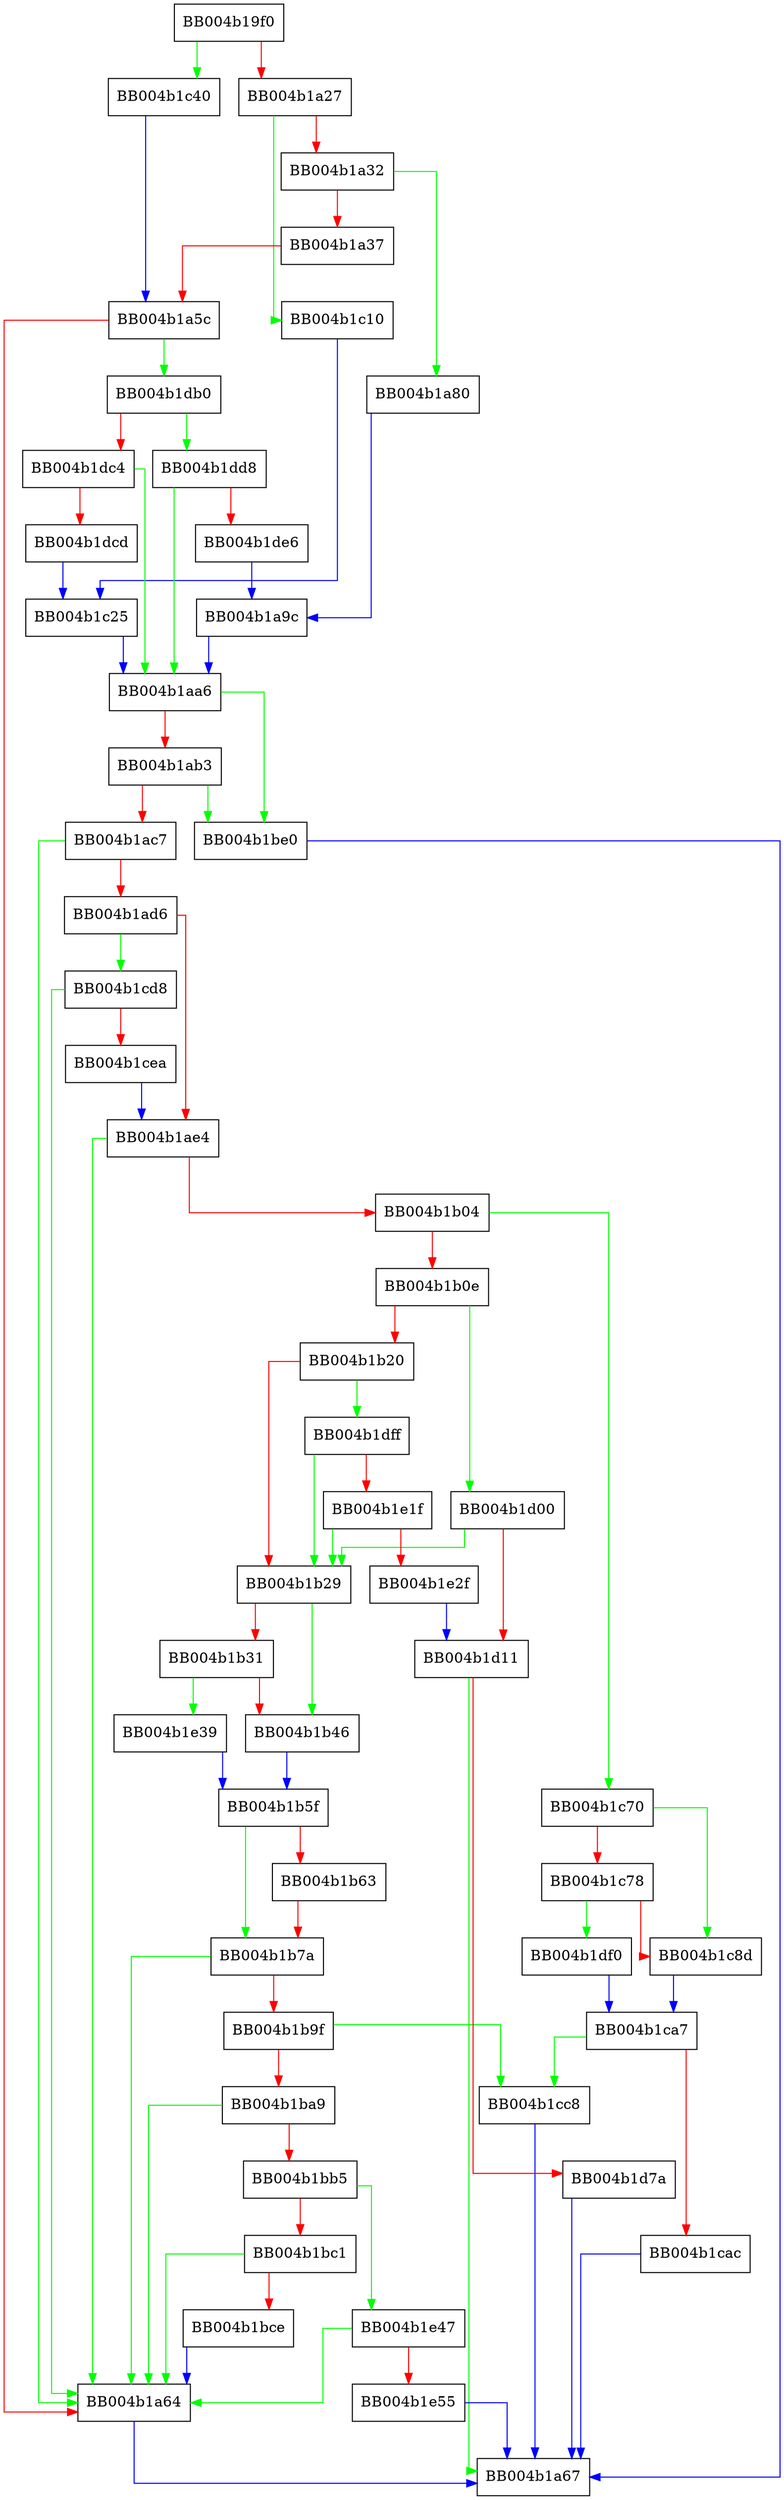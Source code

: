 digraph ossl_quic_read {
  node [shape="box"];
  graph [splines=ortho];
  BB004b19f0 -> BB004b1c40 [color="green"];
  BB004b19f0 -> BB004b1a27 [color="red"];
  BB004b1a27 -> BB004b1c10 [color="green"];
  BB004b1a27 -> BB004b1a32 [color="red"];
  BB004b1a32 -> BB004b1a80 [color="green"];
  BB004b1a32 -> BB004b1a37 [color="red"];
  BB004b1a37 -> BB004b1a5c [color="red"];
  BB004b1a5c -> BB004b1db0 [color="green"];
  BB004b1a5c -> BB004b1a64 [color="red"];
  BB004b1a64 -> BB004b1a67 [color="blue"];
  BB004b1a80 -> BB004b1a9c [color="blue"];
  BB004b1a9c -> BB004b1aa6 [color="blue"];
  BB004b1aa6 -> BB004b1be0 [color="green"];
  BB004b1aa6 -> BB004b1ab3 [color="red"];
  BB004b1ab3 -> BB004b1be0 [color="green"];
  BB004b1ab3 -> BB004b1ac7 [color="red"];
  BB004b1ac7 -> BB004b1a64 [color="green"];
  BB004b1ac7 -> BB004b1ad6 [color="red"];
  BB004b1ad6 -> BB004b1cd8 [color="green"];
  BB004b1ad6 -> BB004b1ae4 [color="red"];
  BB004b1ae4 -> BB004b1a64 [color="green"];
  BB004b1ae4 -> BB004b1b04 [color="red"];
  BB004b1b04 -> BB004b1c70 [color="green"];
  BB004b1b04 -> BB004b1b0e [color="red"];
  BB004b1b0e -> BB004b1d00 [color="green"];
  BB004b1b0e -> BB004b1b20 [color="red"];
  BB004b1b20 -> BB004b1dff [color="green"];
  BB004b1b20 -> BB004b1b29 [color="red"];
  BB004b1b29 -> BB004b1b46 [color="green"];
  BB004b1b29 -> BB004b1b31 [color="red"];
  BB004b1b31 -> BB004b1e39 [color="green"];
  BB004b1b31 -> BB004b1b46 [color="red"];
  BB004b1b46 -> BB004b1b5f [color="blue"];
  BB004b1b5f -> BB004b1b7a [color="green"];
  BB004b1b5f -> BB004b1b63 [color="red"];
  BB004b1b63 -> BB004b1b7a [color="red"];
  BB004b1b7a -> BB004b1a64 [color="green"];
  BB004b1b7a -> BB004b1b9f [color="red"];
  BB004b1b9f -> BB004b1cc8 [color="green"];
  BB004b1b9f -> BB004b1ba9 [color="red"];
  BB004b1ba9 -> BB004b1a64 [color="green"];
  BB004b1ba9 -> BB004b1bb5 [color="red"];
  BB004b1bb5 -> BB004b1e47 [color="green"];
  BB004b1bb5 -> BB004b1bc1 [color="red"];
  BB004b1bc1 -> BB004b1a64 [color="green"];
  BB004b1bc1 -> BB004b1bce [color="red"];
  BB004b1bce -> BB004b1a64 [color="blue"];
  BB004b1be0 -> BB004b1a67 [color="blue"];
  BB004b1c10 -> BB004b1c25 [color="blue"];
  BB004b1c25 -> BB004b1aa6 [color="blue"];
  BB004b1c40 -> BB004b1a5c [color="blue"];
  BB004b1c70 -> BB004b1c8d [color="green"];
  BB004b1c70 -> BB004b1c78 [color="red"];
  BB004b1c78 -> BB004b1df0 [color="green"];
  BB004b1c78 -> BB004b1c8d [color="red"];
  BB004b1c8d -> BB004b1ca7 [color="blue"];
  BB004b1ca7 -> BB004b1cc8 [color="green"];
  BB004b1ca7 -> BB004b1cac [color="red"];
  BB004b1cac -> BB004b1a67 [color="blue"];
  BB004b1cc8 -> BB004b1a67 [color="blue"];
  BB004b1cd8 -> BB004b1a64 [color="green"];
  BB004b1cd8 -> BB004b1cea [color="red"];
  BB004b1cea -> BB004b1ae4 [color="blue"];
  BB004b1d00 -> BB004b1b29 [color="green"];
  BB004b1d00 -> BB004b1d11 [color="red"];
  BB004b1d11 -> BB004b1a67 [color="green"];
  BB004b1d11 -> BB004b1d7a [color="red"];
  BB004b1d7a -> BB004b1a67 [color="blue"];
  BB004b1db0 -> BB004b1dd8 [color="green"];
  BB004b1db0 -> BB004b1dc4 [color="red"];
  BB004b1dc4 -> BB004b1aa6 [color="green"];
  BB004b1dc4 -> BB004b1dcd [color="red"];
  BB004b1dcd -> BB004b1c25 [color="blue"];
  BB004b1dd8 -> BB004b1aa6 [color="green"];
  BB004b1dd8 -> BB004b1de6 [color="red"];
  BB004b1de6 -> BB004b1a9c [color="blue"];
  BB004b1df0 -> BB004b1ca7 [color="blue"];
  BB004b1dff -> BB004b1b29 [color="green"];
  BB004b1dff -> BB004b1e1f [color="red"];
  BB004b1e1f -> BB004b1b29 [color="green"];
  BB004b1e1f -> BB004b1e2f [color="red"];
  BB004b1e2f -> BB004b1d11 [color="blue"];
  BB004b1e39 -> BB004b1b5f [color="blue"];
  BB004b1e47 -> BB004b1a64 [color="green"];
  BB004b1e47 -> BB004b1e55 [color="red"];
  BB004b1e55 -> BB004b1a67 [color="blue"];
}